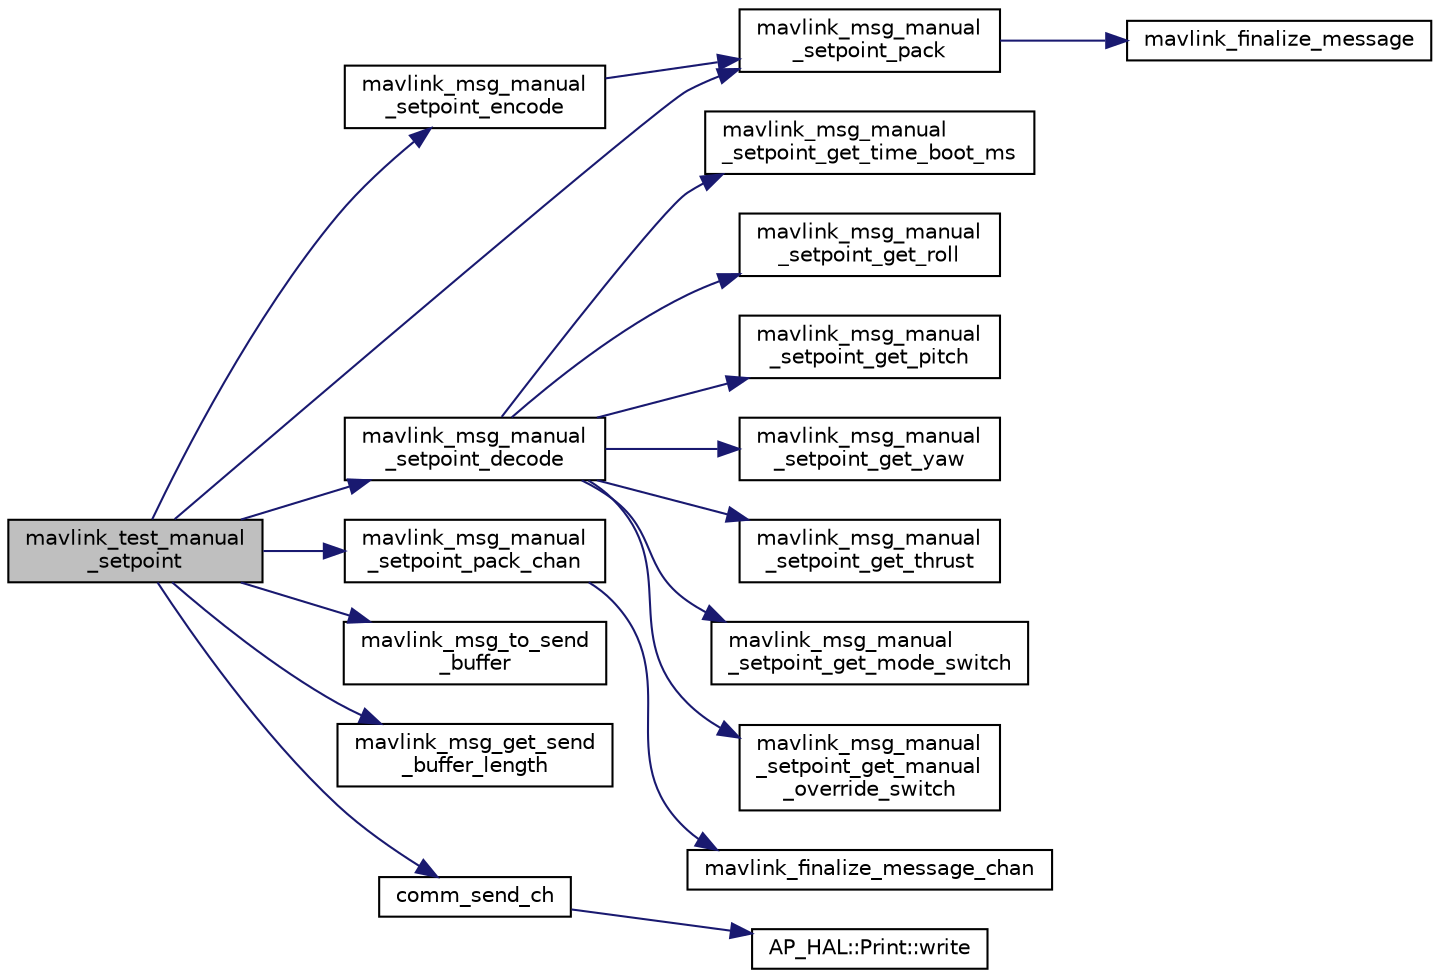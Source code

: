 digraph "mavlink_test_manual_setpoint"
{
 // INTERACTIVE_SVG=YES
  edge [fontname="Helvetica",fontsize="10",labelfontname="Helvetica",labelfontsize="10"];
  node [fontname="Helvetica",fontsize="10",shape=record];
  rankdir="LR";
  Node1 [label="mavlink_test_manual\l_setpoint",height=0.2,width=0.4,color="black", fillcolor="grey75", style="filled" fontcolor="black"];
  Node1 -> Node2 [color="midnightblue",fontsize="10",style="solid",fontname="Helvetica"];
  Node2 [label="mavlink_msg_manual\l_setpoint_encode",height=0.2,width=0.4,color="black", fillcolor="white", style="filled",URL="$mavlink__msg__manual__setpoint_8h.html#af1519835b35ffa9496eb5b6ac519d311",tooltip="Encode a manual_setpoint struct. "];
  Node2 -> Node3 [color="midnightblue",fontsize="10",style="solid",fontname="Helvetica"];
  Node3 [label="mavlink_msg_manual\l_setpoint_pack",height=0.2,width=0.4,color="black", fillcolor="white", style="filled",URL="$mavlink__msg__manual__setpoint_8h.html#adf0e5c2d16416133e7892a211738e38b",tooltip="Pack a manual_setpoint message. "];
  Node3 -> Node4 [color="midnightblue",fontsize="10",style="solid",fontname="Helvetica"];
  Node4 [label="mavlink_finalize_message",height=0.2,width=0.4,color="black", fillcolor="white", style="filled",URL="$v0_89_2mavlink__helpers_8h.html#af3bea083c5ec83f5b6570b2bd4a817d0",tooltip="Finalize a MAVLink message with MAVLINK_COMM_0 as default channel. "];
  Node1 -> Node5 [color="midnightblue",fontsize="10",style="solid",fontname="Helvetica"];
  Node5 [label="mavlink_msg_manual\l_setpoint_decode",height=0.2,width=0.4,color="black", fillcolor="white", style="filled",URL="$mavlink__msg__manual__setpoint_8h.html#ada0c145945f94c4c8546a4e6e49fb872",tooltip="Decode a manual_setpoint message into a struct. "];
  Node5 -> Node6 [color="midnightblue",fontsize="10",style="solid",fontname="Helvetica"];
  Node6 [label="mavlink_msg_manual\l_setpoint_get_time_boot_ms",height=0.2,width=0.4,color="black", fillcolor="white", style="filled",URL="$mavlink__msg__manual__setpoint_8h.html#a46d17db5376ef9354cdd4e481c7e07ed",tooltip="Send a manual_setpoint message. "];
  Node5 -> Node7 [color="midnightblue",fontsize="10",style="solid",fontname="Helvetica"];
  Node7 [label="mavlink_msg_manual\l_setpoint_get_roll",height=0.2,width=0.4,color="black", fillcolor="white", style="filled",URL="$mavlink__msg__manual__setpoint_8h.html#a63935b74b5d218e76c48f4f4417f479d",tooltip="Get field roll from manual_setpoint message. "];
  Node5 -> Node8 [color="midnightblue",fontsize="10",style="solid",fontname="Helvetica"];
  Node8 [label="mavlink_msg_manual\l_setpoint_get_pitch",height=0.2,width=0.4,color="black", fillcolor="white", style="filled",URL="$mavlink__msg__manual__setpoint_8h.html#aa331043bef24e3ad7a9a9c4158925e16",tooltip="Get field pitch from manual_setpoint message. "];
  Node5 -> Node9 [color="midnightblue",fontsize="10",style="solid",fontname="Helvetica"];
  Node9 [label="mavlink_msg_manual\l_setpoint_get_yaw",height=0.2,width=0.4,color="black", fillcolor="white", style="filled",URL="$mavlink__msg__manual__setpoint_8h.html#aceef7f2e4ef94dabbe18f4fd946ccddf",tooltip="Get field yaw from manual_setpoint message. "];
  Node5 -> Node10 [color="midnightblue",fontsize="10",style="solid",fontname="Helvetica"];
  Node10 [label="mavlink_msg_manual\l_setpoint_get_thrust",height=0.2,width=0.4,color="black", fillcolor="white", style="filled",URL="$mavlink__msg__manual__setpoint_8h.html#a90d5f466ae1d1971335f74985869c91f",tooltip="Get field thrust from manual_setpoint message. "];
  Node5 -> Node11 [color="midnightblue",fontsize="10",style="solid",fontname="Helvetica"];
  Node11 [label="mavlink_msg_manual\l_setpoint_get_mode_switch",height=0.2,width=0.4,color="black", fillcolor="white", style="filled",URL="$mavlink__msg__manual__setpoint_8h.html#a3403f756b9ba807d27bcb087e56f7dc6",tooltip="Get field mode_switch from manual_setpoint message. "];
  Node5 -> Node12 [color="midnightblue",fontsize="10",style="solid",fontname="Helvetica"];
  Node12 [label="mavlink_msg_manual\l_setpoint_get_manual\l_override_switch",height=0.2,width=0.4,color="black", fillcolor="white", style="filled",URL="$mavlink__msg__manual__setpoint_8h.html#a9ed8618cfa15dff780a6067039864bec",tooltip="Get field manual_override_switch from manual_setpoint message. "];
  Node1 -> Node3 [color="midnightblue",fontsize="10",style="solid",fontname="Helvetica"];
  Node1 -> Node13 [color="midnightblue",fontsize="10",style="solid",fontname="Helvetica"];
  Node13 [label="mavlink_msg_manual\l_setpoint_pack_chan",height=0.2,width=0.4,color="black", fillcolor="white", style="filled",URL="$mavlink__msg__manual__setpoint_8h.html#a1a612106895411790c750f2d02973067",tooltip="Pack a manual_setpoint message on a channel. "];
  Node13 -> Node14 [color="midnightblue",fontsize="10",style="solid",fontname="Helvetica"];
  Node14 [label="mavlink_finalize_message_chan",height=0.2,width=0.4,color="black", fillcolor="white", style="filled",URL="$v0_89_2mavlink__helpers_8h.html#aa66131138fc02101dcc73b4b556ab422",tooltip="Finalize a MAVLink message with channel assignment. "];
  Node1 -> Node15 [color="midnightblue",fontsize="10",style="solid",fontname="Helvetica"];
  Node15 [label="mavlink_msg_to_send\l_buffer",height=0.2,width=0.4,color="black", fillcolor="white", style="filled",URL="$v0_89_2mavlink__helpers_8h.html#afea0a9befa84822fd62c2899ea0d849e",tooltip="Pack a message to send it over a serial byte stream. "];
  Node1 -> Node16 [color="midnightblue",fontsize="10",style="solid",fontname="Helvetica"];
  Node16 [label="mavlink_msg_get_send\l_buffer_length",height=0.2,width=0.4,color="black", fillcolor="white", style="filled",URL="$v0_89_2protocol_8h.html#aa86c08f27aabb7a2e12a67f189f590c8",tooltip="Get the required buffer size for this message. "];
  Node1 -> Node17 [color="midnightblue",fontsize="10",style="solid",fontname="Helvetica"];
  Node17 [label="comm_send_ch",height=0.2,width=0.4,color="black", fillcolor="white", style="filled",URL="$GCS__MAVLink_8h.html#ab753873a1ee10adedd0ce246311468f8"];
  Node17 -> Node18 [color="midnightblue",fontsize="10",style="solid",fontname="Helvetica"];
  Node18 [label="AP_HAL::Print::write",height=0.2,width=0.4,color="black", fillcolor="white", style="filled",URL="$classAP__HAL_1_1Print.html#acc65391952a43334f8f5c9bef341f501"];
}
